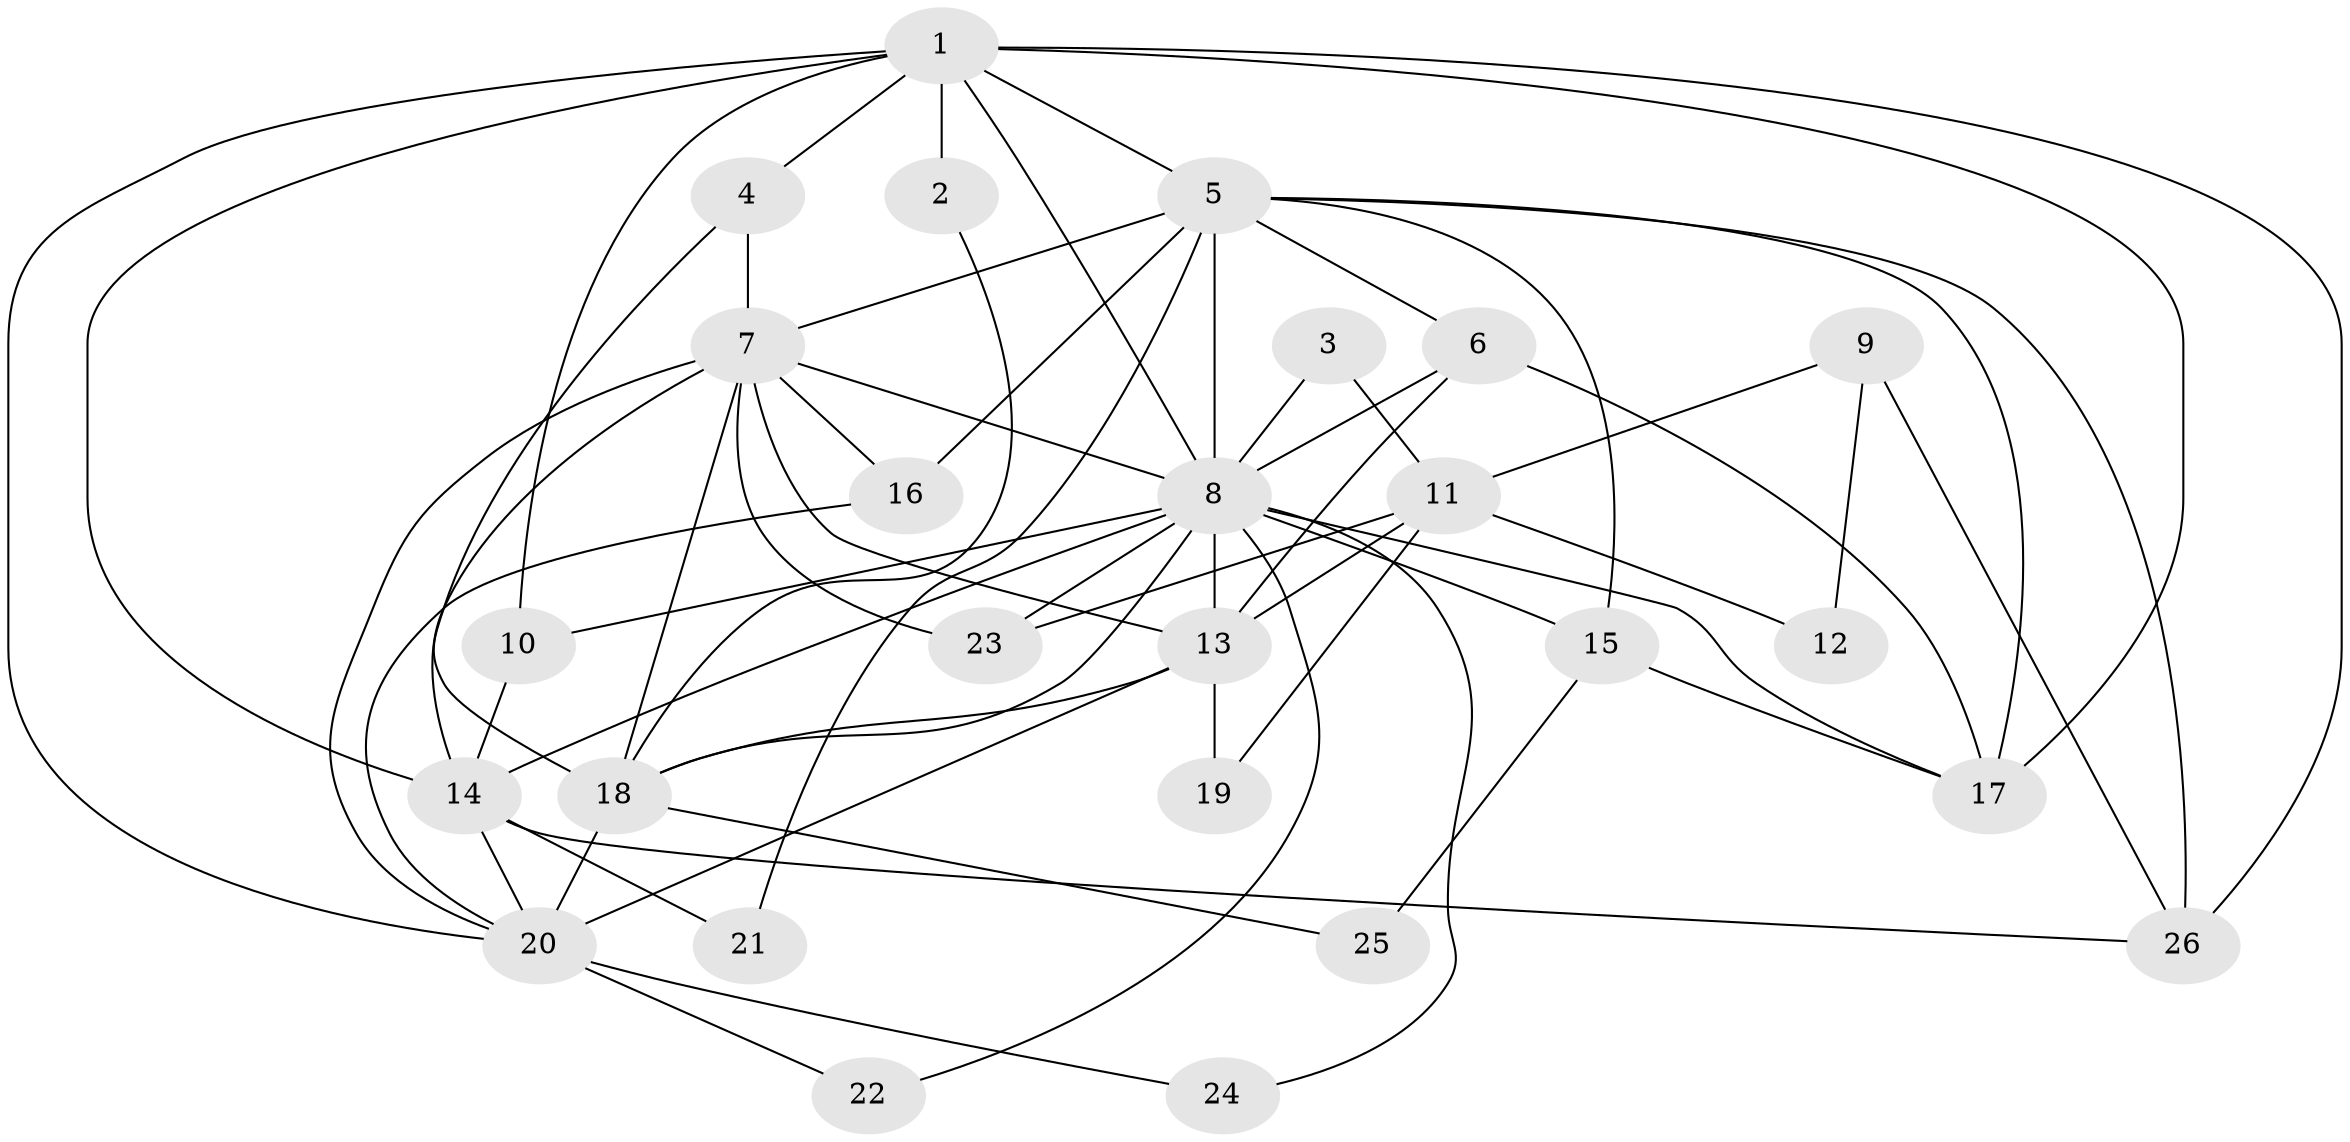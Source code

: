 // original degree distribution, {5: 0.11538461538461539, 3: 0.3269230769230769, 2: 0.1346153846153846, 4: 0.25, 7: 0.038461538461538464, 6: 0.09615384615384616, 9: 0.019230769230769232, 8: 0.019230769230769232}
// Generated by graph-tools (version 1.1) at 2025/36/03/09/25 02:36:08]
// undirected, 26 vertices, 62 edges
graph export_dot {
graph [start="1"]
  node [color=gray90,style=filled];
  1;
  2;
  3;
  4;
  5;
  6;
  7;
  8;
  9;
  10;
  11;
  12;
  13;
  14;
  15;
  16;
  17;
  18;
  19;
  20;
  21;
  22;
  23;
  24;
  25;
  26;
  1 -- 2 [weight=2.0];
  1 -- 4 [weight=1.0];
  1 -- 5 [weight=2.0];
  1 -- 8 [weight=2.0];
  1 -- 10 [weight=1.0];
  1 -- 14 [weight=3.0];
  1 -- 17 [weight=1.0];
  1 -- 20 [weight=1.0];
  1 -- 26 [weight=1.0];
  2 -- 18 [weight=1.0];
  3 -- 8 [weight=1.0];
  3 -- 11 [weight=1.0];
  4 -- 7 [weight=1.0];
  4 -- 18 [weight=1.0];
  5 -- 6 [weight=2.0];
  5 -- 7 [weight=2.0];
  5 -- 8 [weight=2.0];
  5 -- 15 [weight=1.0];
  5 -- 16 [weight=1.0];
  5 -- 17 [weight=3.0];
  5 -- 21 [weight=1.0];
  5 -- 26 [weight=1.0];
  6 -- 8 [weight=3.0];
  6 -- 13 [weight=1.0];
  6 -- 17 [weight=1.0];
  7 -- 8 [weight=1.0];
  7 -- 13 [weight=1.0];
  7 -- 14 [weight=1.0];
  7 -- 16 [weight=1.0];
  7 -- 18 [weight=2.0];
  7 -- 20 [weight=1.0];
  7 -- 23 [weight=1.0];
  8 -- 10 [weight=1.0];
  8 -- 13 [weight=1.0];
  8 -- 14 [weight=1.0];
  8 -- 15 [weight=1.0];
  8 -- 17 [weight=1.0];
  8 -- 18 [weight=1.0];
  8 -- 22 [weight=1.0];
  8 -- 23 [weight=1.0];
  8 -- 24 [weight=1.0];
  9 -- 11 [weight=1.0];
  9 -- 12 [weight=1.0];
  9 -- 26 [weight=1.0];
  10 -- 14 [weight=1.0];
  11 -- 12 [weight=1.0];
  11 -- 13 [weight=1.0];
  11 -- 19 [weight=1.0];
  11 -- 23 [weight=1.0];
  13 -- 18 [weight=1.0];
  13 -- 19 [weight=1.0];
  13 -- 20 [weight=1.0];
  14 -- 20 [weight=1.0];
  14 -- 21 [weight=1.0];
  14 -- 26 [weight=1.0];
  15 -- 17 [weight=1.0];
  15 -- 25 [weight=1.0];
  16 -- 20 [weight=1.0];
  18 -- 20 [weight=1.0];
  18 -- 25 [weight=1.0];
  20 -- 22 [weight=1.0];
  20 -- 24 [weight=1.0];
}

